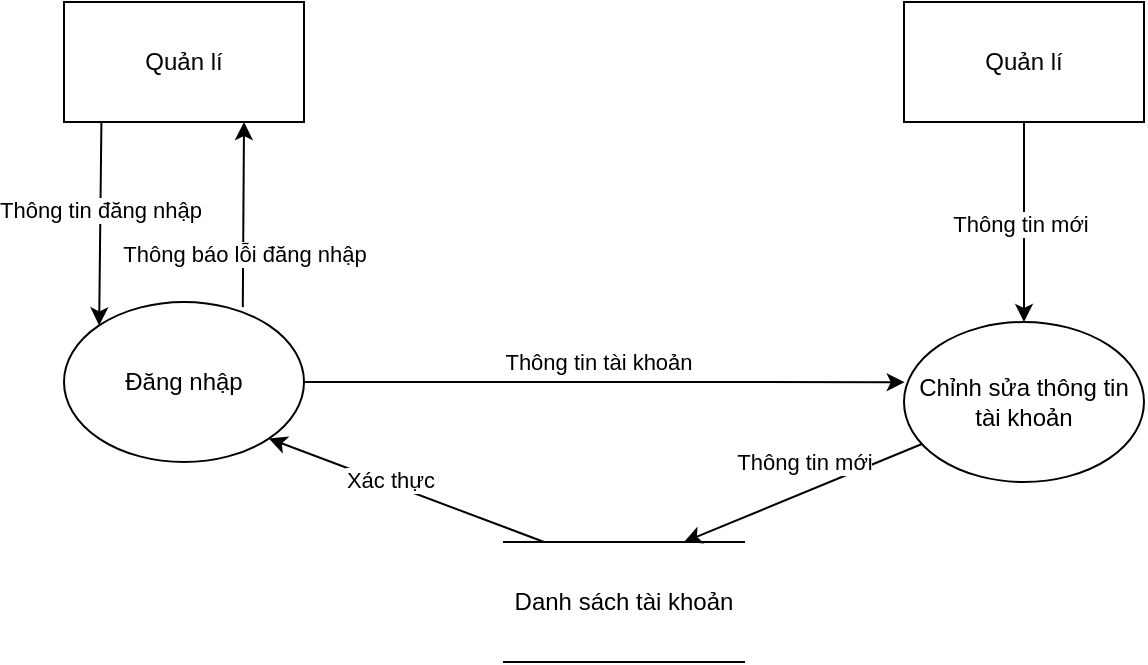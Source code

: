 <mxfile version="25.0.3">
  <diagram name="Page-1" id="wEo7GRMiUEFesCKRziyc">
    <mxGraphModel dx="1209" dy="709" grid="1" gridSize="10" guides="1" tooltips="1" connect="1" arrows="1" fold="1" page="1" pageScale="1" pageWidth="850" pageHeight="1100" math="0" shadow="0">
      <root>
        <mxCell id="0" />
        <mxCell id="1" parent="0" />
        <mxCell id="0rmsTzh54dzMcpxlMXlA-10" style="rounded=0;orthogonalLoop=1;jettySize=auto;html=1;entryX=0.75;entryY=1;entryDx=0;entryDy=0;exitX=0.745;exitY=0.032;exitDx=0;exitDy=0;exitPerimeter=0;" parent="1" source="0rmsTzh54dzMcpxlMXlA-1" target="0rmsTzh54dzMcpxlMXlA-3" edge="1">
          <mxGeometry relative="1" as="geometry" />
        </mxCell>
        <mxCell id="0rmsTzh54dzMcpxlMXlA-11" value="Thông báo lỗi đăng nhập" style="edgeLabel;html=1;align=center;verticalAlign=middle;resizable=0;points=[];" parent="0rmsTzh54dzMcpxlMXlA-10" vertex="1" connectable="0">
          <mxGeometry x="-0.413" relative="1" as="geometry">
            <mxPoint as="offset" />
          </mxGeometry>
        </mxCell>
        <mxCell id="0rmsTzh54dzMcpxlMXlA-1" value="Đăng nhập" style="ellipse;whiteSpace=wrap;html=1;" parent="1" vertex="1">
          <mxGeometry x="170" y="220" width="120" height="80" as="geometry" />
        </mxCell>
        <mxCell id="0rmsTzh54dzMcpxlMXlA-25" style="rounded=0;orthogonalLoop=1;jettySize=auto;html=1;entryX=0.75;entryY=0;entryDx=0;entryDy=0;" parent="1" source="0rmsTzh54dzMcpxlMXlA-2" target="0rmsTzh54dzMcpxlMXlA-23" edge="1">
          <mxGeometry relative="1" as="geometry" />
        </mxCell>
        <mxCell id="0rmsTzh54dzMcpxlMXlA-26" value="Thông tin mới" style="edgeLabel;html=1;align=center;verticalAlign=middle;resizable=0;points=[];" parent="0rmsTzh54dzMcpxlMXlA-25" vertex="1" connectable="0">
          <mxGeometry x="-0.106" y="2" relative="1" as="geometry">
            <mxPoint x="-7" y="-15" as="offset" />
          </mxGeometry>
        </mxCell>
        <mxCell id="0rmsTzh54dzMcpxlMXlA-2" value="Chỉnh sửa thông tin tài khoản" style="ellipse;whiteSpace=wrap;html=1;" parent="1" vertex="1">
          <mxGeometry x="590" y="230" width="120" height="80" as="geometry" />
        </mxCell>
        <mxCell id="0rmsTzh54dzMcpxlMXlA-8" style="rounded=0;orthogonalLoop=1;jettySize=auto;html=1;entryX=0;entryY=0;entryDx=0;entryDy=0;exitX=0.156;exitY=0.98;exitDx=0;exitDy=0;exitPerimeter=0;" parent="1" source="0rmsTzh54dzMcpxlMXlA-3" target="0rmsTzh54dzMcpxlMXlA-1" edge="1">
          <mxGeometry relative="1" as="geometry" />
        </mxCell>
        <mxCell id="0rmsTzh54dzMcpxlMXlA-9" value="Thông tin đăng nhập" style="edgeLabel;html=1;align=center;verticalAlign=middle;resizable=0;points=[];" parent="0rmsTzh54dzMcpxlMXlA-8" vertex="1" connectable="0">
          <mxGeometry x="-0.138" relative="1" as="geometry">
            <mxPoint as="offset" />
          </mxGeometry>
        </mxCell>
        <mxCell id="0rmsTzh54dzMcpxlMXlA-3" value="Quản lí" style="rounded=0;whiteSpace=wrap;html=1;" parent="1" vertex="1">
          <mxGeometry x="170" y="70" width="120" height="60" as="geometry" />
        </mxCell>
        <mxCell id="0rmsTzh54dzMcpxlMXlA-16" style="rounded=0;orthogonalLoop=1;jettySize=auto;html=1;entryX=0.5;entryY=0;entryDx=0;entryDy=0;" parent="1" source="0rmsTzh54dzMcpxlMXlA-5" target="0rmsTzh54dzMcpxlMXlA-2" edge="1">
          <mxGeometry relative="1" as="geometry" />
        </mxCell>
        <mxCell id="0rmsTzh54dzMcpxlMXlA-17" value="Thông tin mới" style="edgeLabel;html=1;align=center;verticalAlign=middle;resizable=0;points=[];" parent="0rmsTzh54dzMcpxlMXlA-16" vertex="1" connectable="0">
          <mxGeometry x="0.033" y="-2" relative="1" as="geometry">
            <mxPoint y="-1" as="offset" />
          </mxGeometry>
        </mxCell>
        <mxCell id="0rmsTzh54dzMcpxlMXlA-5" value="Quản lí" style="rounded=0;whiteSpace=wrap;html=1;" parent="1" vertex="1">
          <mxGeometry x="590" y="70" width="120" height="60" as="geometry" />
        </mxCell>
        <mxCell id="0rmsTzh54dzMcpxlMXlA-20" style="edgeStyle=orthogonalEdgeStyle;rounded=0;orthogonalLoop=1;jettySize=auto;html=1;entryX=0.003;entryY=0.376;entryDx=0;entryDy=0;entryPerimeter=0;" parent="1" source="0rmsTzh54dzMcpxlMXlA-1" target="0rmsTzh54dzMcpxlMXlA-2" edge="1">
          <mxGeometry relative="1" as="geometry" />
        </mxCell>
        <mxCell id="0rmsTzh54dzMcpxlMXlA-21" value="Thông tin tài khoản" style="edgeLabel;html=1;align=center;verticalAlign=middle;resizable=0;points=[];" parent="0rmsTzh54dzMcpxlMXlA-20" vertex="1" connectable="0">
          <mxGeometry x="-0.022" y="1" relative="1" as="geometry">
            <mxPoint y="-9" as="offset" />
          </mxGeometry>
        </mxCell>
        <mxCell id="0rmsTzh54dzMcpxlMXlA-27" style="rounded=0;orthogonalLoop=1;jettySize=auto;html=1;entryX=1;entryY=1;entryDx=0;entryDy=0;exitX=0.167;exitY=0;exitDx=0;exitDy=0;exitPerimeter=0;" parent="1" source="0rmsTzh54dzMcpxlMXlA-23" target="0rmsTzh54dzMcpxlMXlA-1" edge="1">
          <mxGeometry relative="1" as="geometry" />
        </mxCell>
        <mxCell id="0rmsTzh54dzMcpxlMXlA-28" value="Xác thực" style="edgeLabel;html=1;align=center;verticalAlign=middle;resizable=0;points=[];" parent="0rmsTzh54dzMcpxlMXlA-27" vertex="1" connectable="0">
          <mxGeometry x="0.132" y="-2" relative="1" as="geometry">
            <mxPoint as="offset" />
          </mxGeometry>
        </mxCell>
        <mxCell id="0rmsTzh54dzMcpxlMXlA-23" value="Danh sách tài khoản" style="shape=partialRectangle;whiteSpace=wrap;html=1;left=0;right=0;fillColor=none;" parent="1" vertex="1">
          <mxGeometry x="390" y="340" width="120" height="60" as="geometry" />
        </mxCell>
      </root>
    </mxGraphModel>
  </diagram>
</mxfile>
